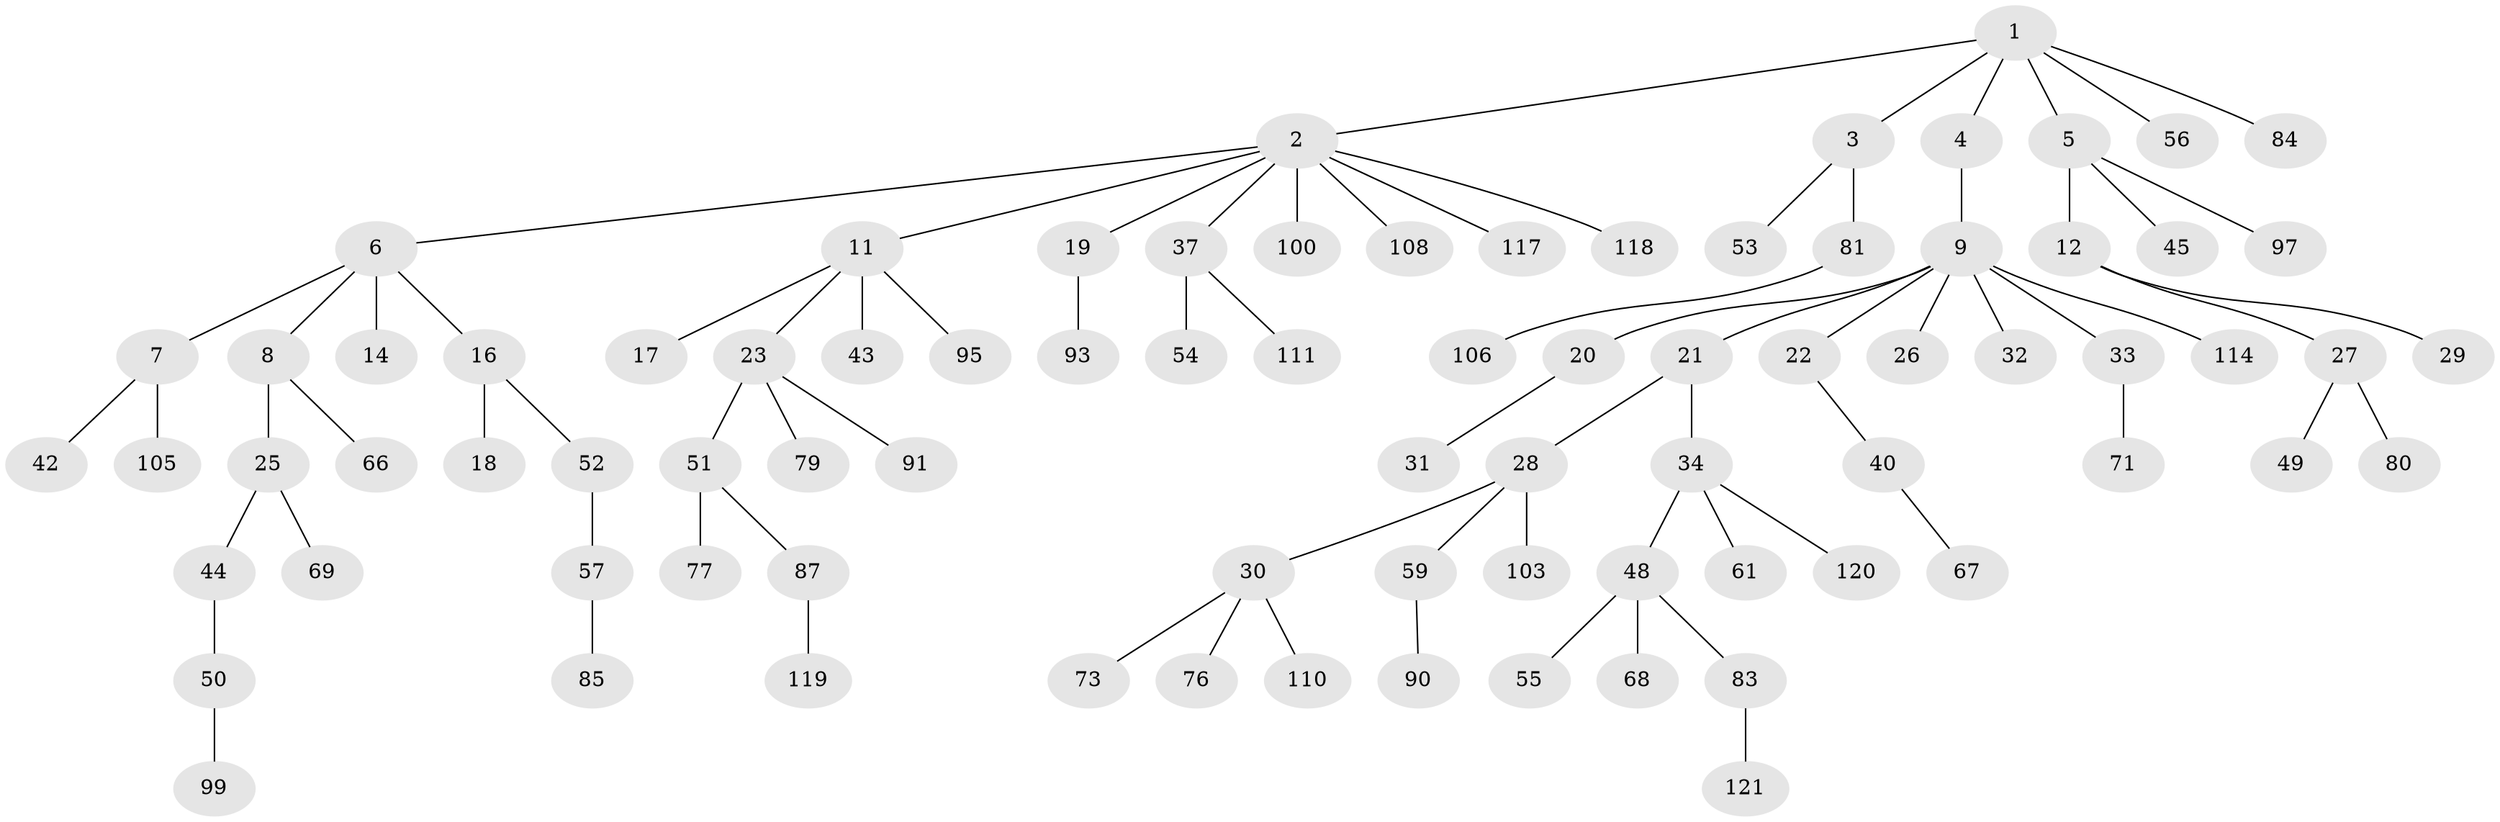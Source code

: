 // Generated by graph-tools (version 1.1) at 2025/52/02/27/25 19:52:11]
// undirected, 82 vertices, 81 edges
graph export_dot {
graph [start="1"]
  node [color=gray90,style=filled];
  1 [super="+89"];
  2 [super="+24"];
  3;
  4;
  5 [super="+13"];
  6 [super="+64"];
  7 [super="+62"];
  8 [super="+15"];
  9 [super="+10"];
  11;
  12;
  14 [super="+41"];
  16 [super="+82"];
  17;
  18 [super="+60"];
  19;
  20 [super="+109"];
  21;
  22 [super="+115"];
  23 [super="+35"];
  25 [super="+36"];
  26 [super="+116"];
  27 [super="+39"];
  28 [super="+98"];
  29 [super="+86"];
  30 [super="+74"];
  31;
  32 [super="+112"];
  33;
  34 [super="+47"];
  37 [super="+38"];
  40 [super="+46"];
  42;
  43 [super="+58"];
  44;
  45;
  48 [super="+63"];
  49 [super="+65"];
  50 [super="+78"];
  51 [super="+72"];
  52;
  53;
  54;
  55 [super="+101"];
  56;
  57;
  59 [super="+70"];
  61;
  66 [super="+96"];
  67;
  68;
  69 [super="+75"];
  71 [super="+107"];
  73;
  76;
  77;
  79 [super="+88"];
  80;
  81 [super="+92"];
  83;
  84;
  85 [super="+122"];
  87 [super="+104"];
  90 [super="+102"];
  91;
  93 [super="+94"];
  95;
  97;
  99;
  100;
  103;
  105;
  106;
  108 [super="+113"];
  110;
  111;
  114;
  117;
  118;
  119;
  120;
  121;
  1 -- 2;
  1 -- 3;
  1 -- 4;
  1 -- 5;
  1 -- 56;
  1 -- 84;
  2 -- 6;
  2 -- 11;
  2 -- 19;
  2 -- 37;
  2 -- 108;
  2 -- 117;
  2 -- 118;
  2 -- 100;
  3 -- 53;
  3 -- 81;
  4 -- 9;
  5 -- 12;
  5 -- 45;
  5 -- 97;
  6 -- 7;
  6 -- 8;
  6 -- 14;
  6 -- 16;
  7 -- 42;
  7 -- 105;
  8 -- 25;
  8 -- 66;
  9 -- 26;
  9 -- 114;
  9 -- 32;
  9 -- 33;
  9 -- 20;
  9 -- 21;
  9 -- 22;
  11 -- 17;
  11 -- 23;
  11 -- 43;
  11 -- 95;
  12 -- 27;
  12 -- 29;
  16 -- 18;
  16 -- 52;
  19 -- 93;
  20 -- 31;
  21 -- 28;
  21 -- 34;
  22 -- 40;
  23 -- 79;
  23 -- 91;
  23 -- 51;
  25 -- 44;
  25 -- 69;
  27 -- 49;
  27 -- 80;
  28 -- 30;
  28 -- 59;
  28 -- 103;
  30 -- 73;
  30 -- 110;
  30 -- 76;
  33 -- 71;
  34 -- 48;
  34 -- 120;
  34 -- 61;
  37 -- 54;
  37 -- 111;
  40 -- 67;
  44 -- 50;
  48 -- 55;
  48 -- 83;
  48 -- 68;
  50 -- 99;
  51 -- 77;
  51 -- 87;
  52 -- 57;
  57 -- 85;
  59 -- 90;
  81 -- 106;
  83 -- 121;
  87 -- 119;
}
